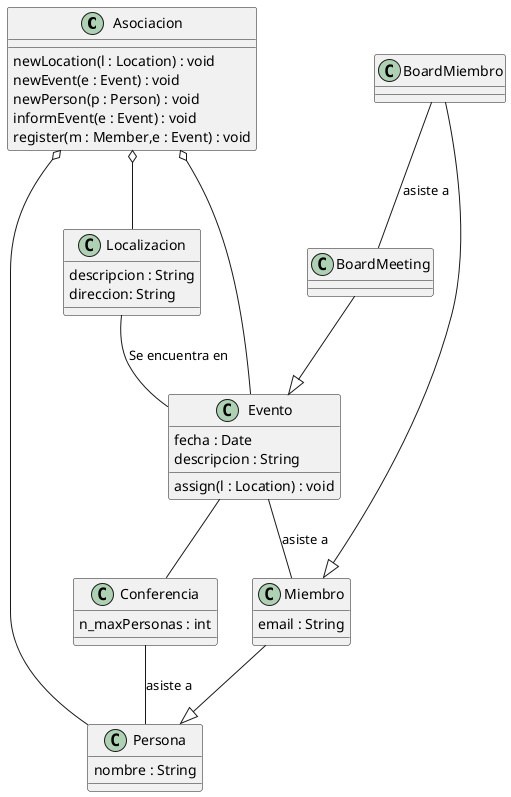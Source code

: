 @startuml
Asociacion o-- Evento
Asociacion o-- Persona
Asociacion o-- Localizacion
Evento -- Conferencia
BoardMeeting --|> Evento
Evento -- Miembro : asiste a
Localizacion -- Evento : Se encuentra en
BoardMiembro --|> Miembro
Miembro --|> Persona
Conferencia -- Persona : asiste a
BoardMiembro -- BoardMeeting : asiste a


class Asociacion{
newLocation(l : Location) : void
newEvent(e : Event) : void
newPerson(p : Person) : void
informEvent(e : Event) : void
register(m : Member,e : Event) : void
}
class Miembro{
email : String
}
class BoardMiembro{}
class Evento{
fecha : Date
descripcion : String
assign(l : Location) : void
}
class Conferencia{
n_maxPersonas : int
}
class Localizacion{
descripcion : String
direccion: String
}
class BoardMeeting{}
class Persona{
nombre : String
}
@enduml
